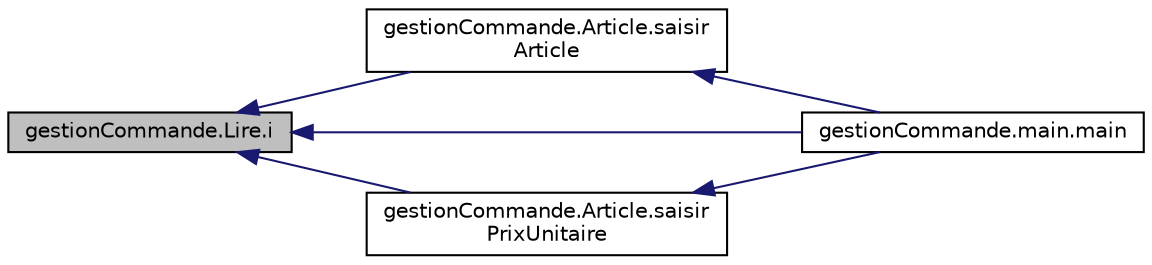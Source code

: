 digraph "gestionCommande.Lire.i"
{
  edge [fontname="Helvetica",fontsize="10",labelfontname="Helvetica",labelfontsize="10"];
  node [fontname="Helvetica",fontsize="10",shape=record];
  rankdir="LR";
  Node1 [label="gestionCommande.Lire.i",height=0.2,width=0.4,color="black", fillcolor="grey75", style="filled" fontcolor="black"];
  Node1 -> Node2 [dir="back",color="midnightblue",fontsize="10",style="solid",fontname="Helvetica"];
  Node2 [label="gestionCommande.Article.saisir\lArticle",height=0.2,width=0.4,color="black", fillcolor="white", style="filled",URL="$classgestion_commande_1_1_article.html#a9cbf8063f8e987a49d420ada8232cdfd",tooltip="Methode permettant la saisie d&#39;un article."];
  Node2 -> Node3 [dir="back",color="midnightblue",fontsize="10",style="solid",fontname="Helvetica"];
  Node3 [label="gestionCommande.main.main",height=0.2,width=0.4,color="black", fillcolor="white", style="filled",URL="$classgestion_commande_1_1main.html#a0e5d4f61c1ddeb1175043ce260b5ee7e"];
  Node1 -> Node4 [dir="back",color="midnightblue",fontsize="10",style="solid",fontname="Helvetica"];
  Node4 [label="gestionCommande.Article.saisir\lPrixUnitaire",height=0.2,width=0.4,color="black", fillcolor="white", style="filled",URL="$classgestion_commande_1_1_article.html#aba22b733dd82931721613a0e4338ab9f",tooltip="Methode permettant de saisir le prix a l&#39;unite."];
  Node4 -> Node3 [dir="back",color="midnightblue",fontsize="10",style="solid",fontname="Helvetica"];
  Node1 -> Node3 [dir="back",color="midnightblue",fontsize="10",style="solid",fontname="Helvetica"];
}
